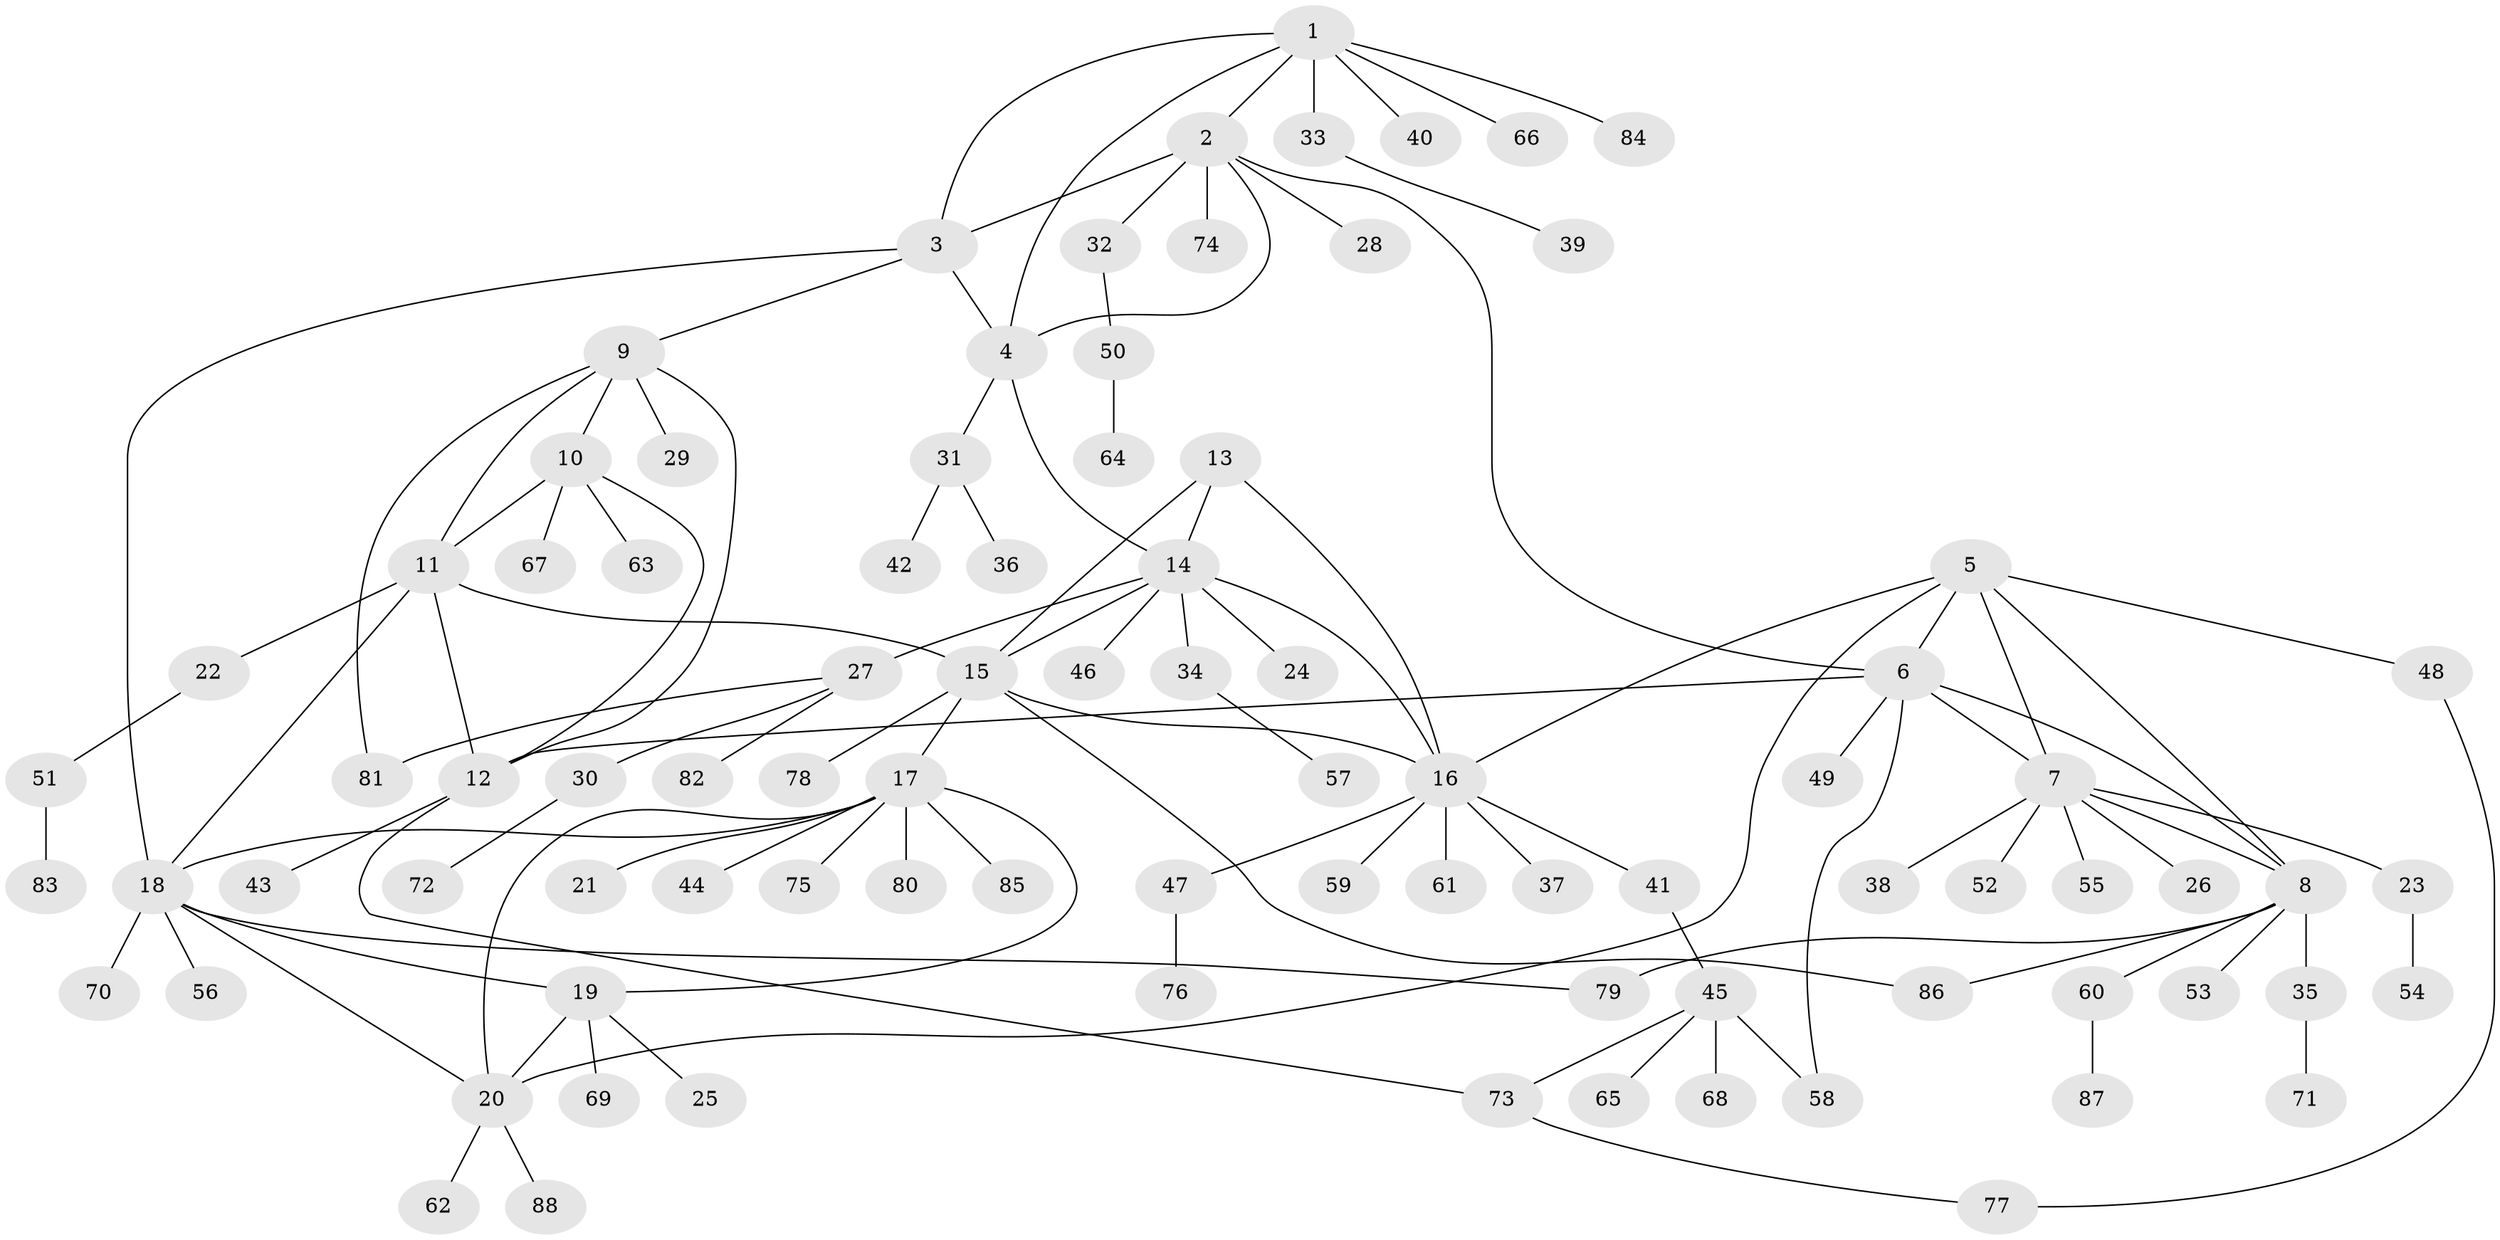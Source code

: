 // coarse degree distribution, {6: 0.07692307692307693, 5: 0.015384615384615385, 10: 0.015384615384615385, 7: 0.06153846153846154, 4: 0.03076923076923077, 2: 0.16923076923076924, 11: 0.015384615384615385, 8: 0.03076923076923077, 1: 0.5692307692307692, 3: 0.015384615384615385}
// Generated by graph-tools (version 1.1) at 2025/24/03/03/25 07:24:16]
// undirected, 88 vertices, 114 edges
graph export_dot {
graph [start="1"]
  node [color=gray90,style=filled];
  1;
  2;
  3;
  4;
  5;
  6;
  7;
  8;
  9;
  10;
  11;
  12;
  13;
  14;
  15;
  16;
  17;
  18;
  19;
  20;
  21;
  22;
  23;
  24;
  25;
  26;
  27;
  28;
  29;
  30;
  31;
  32;
  33;
  34;
  35;
  36;
  37;
  38;
  39;
  40;
  41;
  42;
  43;
  44;
  45;
  46;
  47;
  48;
  49;
  50;
  51;
  52;
  53;
  54;
  55;
  56;
  57;
  58;
  59;
  60;
  61;
  62;
  63;
  64;
  65;
  66;
  67;
  68;
  69;
  70;
  71;
  72;
  73;
  74;
  75;
  76;
  77;
  78;
  79;
  80;
  81;
  82;
  83;
  84;
  85;
  86;
  87;
  88;
  1 -- 2;
  1 -- 3;
  1 -- 4;
  1 -- 33;
  1 -- 40;
  1 -- 66;
  1 -- 84;
  2 -- 3;
  2 -- 4;
  2 -- 6;
  2 -- 28;
  2 -- 32;
  2 -- 74;
  3 -- 4;
  3 -- 9;
  3 -- 18;
  4 -- 14;
  4 -- 31;
  5 -- 6;
  5 -- 7;
  5 -- 8;
  5 -- 16;
  5 -- 20;
  5 -- 48;
  6 -- 7;
  6 -- 8;
  6 -- 12;
  6 -- 49;
  6 -- 58;
  7 -- 8;
  7 -- 23;
  7 -- 26;
  7 -- 38;
  7 -- 52;
  7 -- 55;
  8 -- 35;
  8 -- 53;
  8 -- 60;
  8 -- 79;
  8 -- 86;
  9 -- 10;
  9 -- 11;
  9 -- 12;
  9 -- 29;
  9 -- 81;
  10 -- 11;
  10 -- 12;
  10 -- 63;
  10 -- 67;
  11 -- 12;
  11 -- 15;
  11 -- 18;
  11 -- 22;
  12 -- 43;
  12 -- 73;
  13 -- 14;
  13 -- 15;
  13 -- 16;
  14 -- 15;
  14 -- 16;
  14 -- 24;
  14 -- 27;
  14 -- 34;
  14 -- 46;
  15 -- 16;
  15 -- 17;
  15 -- 78;
  15 -- 86;
  16 -- 37;
  16 -- 41;
  16 -- 47;
  16 -- 59;
  16 -- 61;
  17 -- 18;
  17 -- 19;
  17 -- 20;
  17 -- 21;
  17 -- 44;
  17 -- 75;
  17 -- 80;
  17 -- 85;
  18 -- 19;
  18 -- 20;
  18 -- 56;
  18 -- 70;
  18 -- 79;
  19 -- 20;
  19 -- 25;
  19 -- 69;
  20 -- 62;
  20 -- 88;
  22 -- 51;
  23 -- 54;
  27 -- 30;
  27 -- 81;
  27 -- 82;
  30 -- 72;
  31 -- 36;
  31 -- 42;
  32 -- 50;
  33 -- 39;
  34 -- 57;
  35 -- 71;
  41 -- 45;
  45 -- 58;
  45 -- 65;
  45 -- 68;
  45 -- 73;
  47 -- 76;
  48 -- 77;
  50 -- 64;
  51 -- 83;
  60 -- 87;
  73 -- 77;
}
